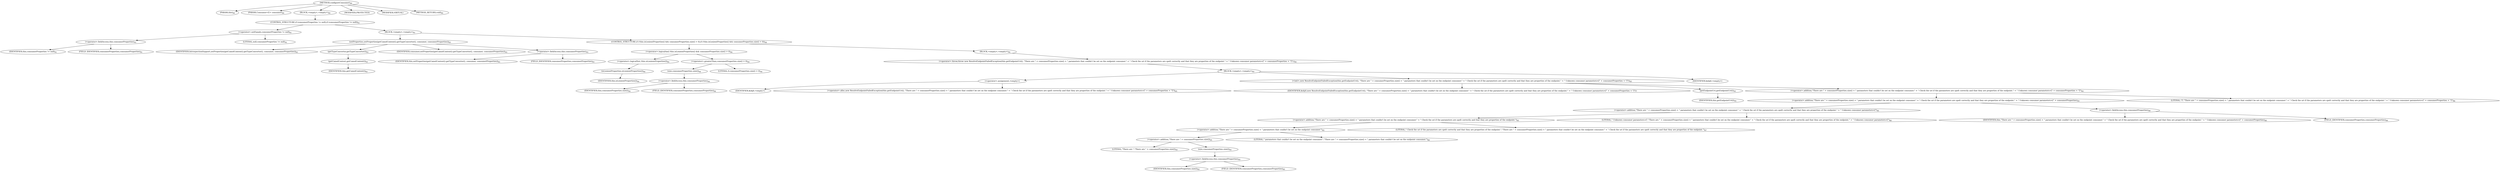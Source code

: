 digraph "configureConsumer" {  
"79" [label = <(METHOD,configureConsumer)<SUB>60</SUB>> ]
"12" [label = <(PARAM,this)<SUB>60</SUB>> ]
"80" [label = <(PARAM,Consumer&lt;E&gt; consumer)<SUB>60</SUB>> ]
"81" [label = <(BLOCK,&lt;empty&gt;,&lt;empty&gt;)<SUB>60</SUB>> ]
"82" [label = <(CONTROL_STRUCTURE,if (consumerProperties != null),if (consumerProperties != null))<SUB>61</SUB>> ]
"83" [label = <(&lt;operator&gt;.notEquals,consumerProperties != null)<SUB>61</SUB>> ]
"84" [label = <(&lt;operator&gt;.fieldAccess,this.consumerProperties)<SUB>61</SUB>> ]
"85" [label = <(IDENTIFIER,this,consumerProperties != null)<SUB>61</SUB>> ]
"86" [label = <(FIELD_IDENTIFIER,consumerProperties,consumerProperties)<SUB>61</SUB>> ]
"87" [label = <(LITERAL,null,consumerProperties != null)<SUB>61</SUB>> ]
"88" [label = <(BLOCK,&lt;empty&gt;,&lt;empty&gt;)<SUB>61</SUB>> ]
"89" [label = <(setProperties,setProperties(getCamelContext().getTypeConverter(), consumer, consumerProperties))<SUB>63</SUB>> ]
"90" [label = <(IDENTIFIER,IntrospectionSupport,setProperties(getCamelContext().getTypeConverter(), consumer, consumerProperties))<SUB>63</SUB>> ]
"91" [label = <(getTypeConverter,getTypeConverter())<SUB>63</SUB>> ]
"92" [label = <(getCamelContext,getCamelContext())<SUB>63</SUB>> ]
"11" [label = <(IDENTIFIER,this,getCamelContext())<SUB>63</SUB>> ]
"93" [label = <(IDENTIFIER,consumer,setProperties(getCamelContext().getTypeConverter(), consumer, consumerProperties))<SUB>63</SUB>> ]
"94" [label = <(&lt;operator&gt;.fieldAccess,this.consumerProperties)<SUB>63</SUB>> ]
"95" [label = <(IDENTIFIER,this,setProperties(getCamelContext().getTypeConverter(), consumer, consumerProperties))<SUB>63</SUB>> ]
"96" [label = <(FIELD_IDENTIFIER,consumerProperties,consumerProperties)<SUB>63</SUB>> ]
"97" [label = <(CONTROL_STRUCTURE,if (!this.isLenientProperties() &amp;&amp; consumerProperties.size() &gt; 0),if (!this.isLenientProperties() &amp;&amp; consumerProperties.size() &gt; 0))<SUB>64</SUB>> ]
"98" [label = <(&lt;operator&gt;.logicalAnd,!this.isLenientProperties() &amp;&amp; consumerProperties.size() &gt; 0)<SUB>64</SUB>> ]
"99" [label = <(&lt;operator&gt;.logicalNot,!this.isLenientProperties())<SUB>64</SUB>> ]
"100" [label = <(isLenientProperties,isLenientProperties())<SUB>64</SUB>> ]
"13" [label = <(IDENTIFIER,this,isLenientProperties())<SUB>64</SUB>> ]
"101" [label = <(&lt;operator&gt;.greaterThan,consumerProperties.size() &gt; 0)<SUB>64</SUB>> ]
"102" [label = <(size,consumerProperties.size())<SUB>64</SUB>> ]
"103" [label = <(&lt;operator&gt;.fieldAccess,this.consumerProperties)<SUB>64</SUB>> ]
"104" [label = <(IDENTIFIER,this,consumerProperties.size())<SUB>64</SUB>> ]
"105" [label = <(FIELD_IDENTIFIER,consumerProperties,consumerProperties)<SUB>64</SUB>> ]
"106" [label = <(LITERAL,0,consumerProperties.size() &gt; 0)<SUB>64</SUB>> ]
"107" [label = <(BLOCK,&lt;empty&gt;,&lt;empty&gt;)<SUB>64</SUB>> ]
"108" [label = <(&lt;operator&gt;.throw,throw new ResolveEndpointFailedException(this.getEndpointUri(), &quot;There are &quot; + consumerProperties.size() + &quot; parameters that couldn't be set on the endpoint consumer.&quot; + &quot; Check the uri if the parameters are spelt correctly and that they are properties of the endpoint.&quot; + &quot; Unknown consumer parameters=[&quot; + consumerProperties + &quot;]&quot;);)<SUB>65</SUB>> ]
"109" [label = <(BLOCK,&lt;empty&gt;,&lt;empty&gt;)<SUB>65</SUB>> ]
"110" [label = <(&lt;operator&gt;.assignment,&lt;empty&gt;)> ]
"111" [label = <(IDENTIFIER,$obj0,&lt;empty&gt;)> ]
"112" [label = <(&lt;operator&gt;.alloc,new ResolveEndpointFailedException(this.getEndpointUri(), &quot;There are &quot; + consumerProperties.size() + &quot; parameters that couldn't be set on the endpoint consumer.&quot; + &quot; Check the uri if the parameters are spelt correctly and that they are properties of the endpoint.&quot; + &quot; Unknown consumer parameters=[&quot; + consumerProperties + &quot;]&quot;))<SUB>65</SUB>> ]
"113" [label = <(&lt;init&gt;,new ResolveEndpointFailedException(this.getEndpointUri(), &quot;There are &quot; + consumerProperties.size() + &quot; parameters that couldn't be set on the endpoint consumer.&quot; + &quot; Check the uri if the parameters are spelt correctly and that they are properties of the endpoint.&quot; + &quot; Unknown consumer parameters=[&quot; + consumerProperties + &quot;]&quot;))<SUB>65</SUB>> ]
"114" [label = <(IDENTIFIER,$obj0,new ResolveEndpointFailedException(this.getEndpointUri(), &quot;There are &quot; + consumerProperties.size() + &quot; parameters that couldn't be set on the endpoint consumer.&quot; + &quot; Check the uri if the parameters are spelt correctly and that they are properties of the endpoint.&quot; + &quot; Unknown consumer parameters=[&quot; + consumerProperties + &quot;]&quot;))> ]
"115" [label = <(getEndpointUri,getEndpointUri())<SUB>65</SUB>> ]
"14" [label = <(IDENTIFIER,this,getEndpointUri())<SUB>65</SUB>> ]
"116" [label = <(&lt;operator&gt;.addition,&quot;There are &quot; + consumerProperties.size() + &quot; parameters that couldn't be set on the endpoint consumer.&quot; + &quot; Check the uri if the parameters are spelt correctly and that they are properties of the endpoint.&quot; + &quot; Unknown consumer parameters=[&quot; + consumerProperties + &quot;]&quot;)<SUB>65</SUB>> ]
"117" [label = <(&lt;operator&gt;.addition,&quot;There are &quot; + consumerProperties.size() + &quot; parameters that couldn't be set on the endpoint consumer.&quot; + &quot; Check the uri if the parameters are spelt correctly and that they are properties of the endpoint.&quot; + &quot; Unknown consumer parameters=[&quot; + consumerProperties)<SUB>65</SUB>> ]
"118" [label = <(&lt;operator&gt;.addition,&quot;There are &quot; + consumerProperties.size() + &quot; parameters that couldn't be set on the endpoint consumer.&quot; + &quot; Check the uri if the parameters are spelt correctly and that they are properties of the endpoint.&quot; + &quot; Unknown consumer parameters=[&quot;)<SUB>65</SUB>> ]
"119" [label = <(&lt;operator&gt;.addition,&quot;There are &quot; + consumerProperties.size() + &quot; parameters that couldn't be set on the endpoint consumer.&quot; + &quot; Check the uri if the parameters are spelt correctly and that they are properties of the endpoint.&quot;)<SUB>65</SUB>> ]
"120" [label = <(&lt;operator&gt;.addition,&quot;There are &quot; + consumerProperties.size() + &quot; parameters that couldn't be set on the endpoint consumer.&quot;)<SUB>65</SUB>> ]
"121" [label = <(&lt;operator&gt;.addition,&quot;There are &quot; + consumerProperties.size())<SUB>65</SUB>> ]
"122" [label = <(LITERAL,&quot;There are &quot;,&quot;There are &quot; + consumerProperties.size())<SUB>65</SUB>> ]
"123" [label = <(size,consumerProperties.size())<SUB>65</SUB>> ]
"124" [label = <(&lt;operator&gt;.fieldAccess,this.consumerProperties)<SUB>65</SUB>> ]
"125" [label = <(IDENTIFIER,this,consumerProperties.size())<SUB>65</SUB>> ]
"126" [label = <(FIELD_IDENTIFIER,consumerProperties,consumerProperties)<SUB>65</SUB>> ]
"127" [label = <(LITERAL,&quot; parameters that couldn't be set on the endpoint consumer.&quot;,&quot;There are &quot; + consumerProperties.size() + &quot; parameters that couldn't be set on the endpoint consumer.&quot;)<SUB>66</SUB>> ]
"128" [label = <(LITERAL,&quot; Check the uri if the parameters are spelt correctly and that they are properties of the endpoint.&quot;,&quot;There are &quot; + consumerProperties.size() + &quot; parameters that couldn't be set on the endpoint consumer.&quot; + &quot; Check the uri if the parameters are spelt correctly and that they are properties of the endpoint.&quot;)<SUB>67</SUB>> ]
"129" [label = <(LITERAL,&quot; Unknown consumer parameters=[&quot;,&quot;There are &quot; + consumerProperties.size() + &quot; parameters that couldn't be set on the endpoint consumer.&quot; + &quot; Check the uri if the parameters are spelt correctly and that they are properties of the endpoint.&quot; + &quot; Unknown consumer parameters=[&quot;)<SUB>68</SUB>> ]
"130" [label = <(&lt;operator&gt;.fieldAccess,this.consumerProperties)<SUB>68</SUB>> ]
"131" [label = <(IDENTIFIER,this,&quot;There are &quot; + consumerProperties.size() + &quot; parameters that couldn't be set on the endpoint consumer.&quot; + &quot; Check the uri if the parameters are spelt correctly and that they are properties of the endpoint.&quot; + &quot; Unknown consumer parameters=[&quot; + consumerProperties)<SUB>68</SUB>> ]
"132" [label = <(FIELD_IDENTIFIER,consumerProperties,consumerProperties)<SUB>68</SUB>> ]
"133" [label = <(LITERAL,&quot;]&quot;,&quot;There are &quot; + consumerProperties.size() + &quot; parameters that couldn't be set on the endpoint consumer.&quot; + &quot; Check the uri if the parameters are spelt correctly and that they are properties of the endpoint.&quot; + &quot; Unknown consumer parameters=[&quot; + consumerProperties + &quot;]&quot;)<SUB>68</SUB>> ]
"134" [label = <(IDENTIFIER,$obj0,&lt;empty&gt;)> ]
"135" [label = <(MODIFIER,PROTECTED)> ]
"136" [label = <(MODIFIER,VIRTUAL)> ]
"137" [label = <(METHOD_RETURN,void)<SUB>60</SUB>> ]
  "79" -> "12" 
  "79" -> "80" 
  "79" -> "81" 
  "79" -> "135" 
  "79" -> "136" 
  "79" -> "137" 
  "81" -> "82" 
  "82" -> "83" 
  "82" -> "88" 
  "83" -> "84" 
  "83" -> "87" 
  "84" -> "85" 
  "84" -> "86" 
  "88" -> "89" 
  "88" -> "97" 
  "89" -> "90" 
  "89" -> "91" 
  "89" -> "93" 
  "89" -> "94" 
  "91" -> "92" 
  "92" -> "11" 
  "94" -> "95" 
  "94" -> "96" 
  "97" -> "98" 
  "97" -> "107" 
  "98" -> "99" 
  "98" -> "101" 
  "99" -> "100" 
  "100" -> "13" 
  "101" -> "102" 
  "101" -> "106" 
  "102" -> "103" 
  "103" -> "104" 
  "103" -> "105" 
  "107" -> "108" 
  "108" -> "109" 
  "109" -> "110" 
  "109" -> "113" 
  "109" -> "134" 
  "110" -> "111" 
  "110" -> "112" 
  "113" -> "114" 
  "113" -> "115" 
  "113" -> "116" 
  "115" -> "14" 
  "116" -> "117" 
  "116" -> "133" 
  "117" -> "118" 
  "117" -> "130" 
  "118" -> "119" 
  "118" -> "129" 
  "119" -> "120" 
  "119" -> "128" 
  "120" -> "121" 
  "120" -> "127" 
  "121" -> "122" 
  "121" -> "123" 
  "123" -> "124" 
  "124" -> "125" 
  "124" -> "126" 
  "130" -> "131" 
  "130" -> "132" 
}
